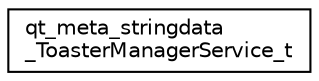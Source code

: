 digraph "Graphical Class Hierarchy"
{
  edge [fontname="Helvetica",fontsize="10",labelfontname="Helvetica",labelfontsize="10"];
  node [fontname="Helvetica",fontsize="10",shape=record];
  rankdir="LR";
  Node1 [label="qt_meta_stringdata\l_ToasterManagerService_t",height=0.2,width=0.4,color="black", fillcolor="white", style="filled",URL="$structqt__meta__stringdata___toaster_manager_service__t.html"];
}
